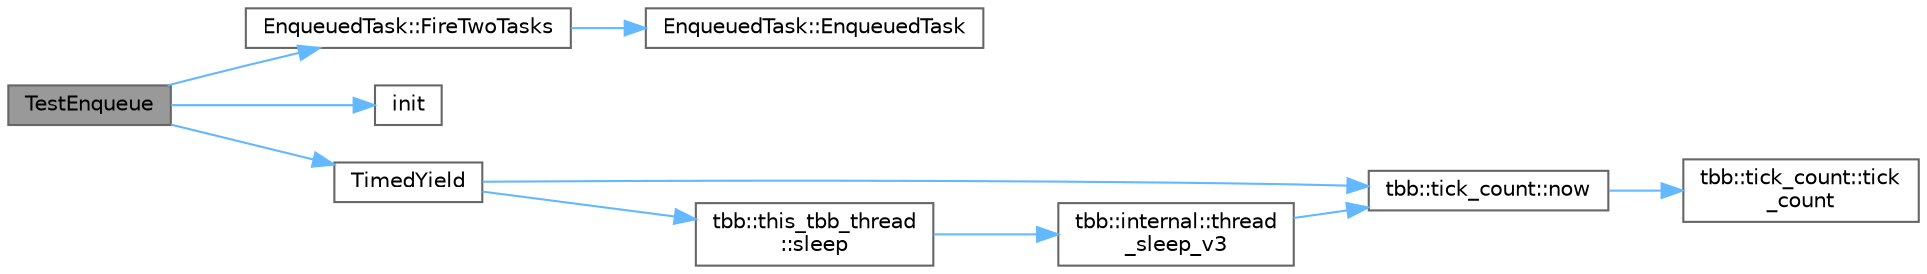 digraph "TestEnqueue"
{
 // LATEX_PDF_SIZE
  bgcolor="transparent";
  edge [fontname=Helvetica,fontsize=10,labelfontname=Helvetica,labelfontsize=10];
  node [fontname=Helvetica,fontsize=10,shape=box,height=0.2,width=0.4];
  rankdir="LR";
  Node1 [id="Node000001",label="TestEnqueue",height=0.2,width=0.4,color="gray40", fillcolor="grey60", style="filled", fontcolor="black",tooltip=" "];
  Node1 -> Node2 [id="edge1_Node000001_Node000002",color="steelblue1",style="solid",tooltip=" "];
  Node2 [id="Node000002",label="EnqueuedTask::FireTwoTasks",height=0.2,width=0.4,color="grey40", fillcolor="white", style="filled",URL="$class_enqueued_task.html#a14a452e405d6737d32aa3a20ebf9e9f6",tooltip=" "];
  Node2 -> Node3 [id="edge2_Node000002_Node000003",color="steelblue1",style="solid",tooltip=" "];
  Node3 [id="Node000003",label="EnqueuedTask::EnqueuedTask",height=0.2,width=0.4,color="grey40", fillcolor="white", style="filled",URL="$class_enqueued_task.html#ab62b69ac81d7540634ee4ab97aa16855",tooltip=" "];
  Node1 -> Node4 [id="edge3_Node000001_Node000004",color="steelblue1",style="solid",tooltip=" "];
  Node4 [id="Node000004",label="init",height=0.2,width=0.4,color="grey40", fillcolor="white", style="filled",URL="$boing_8c.html#a2858154e2009b0e6e616f313177762bc",tooltip=" "];
  Node1 -> Node5 [id="edge4_Node000001_Node000005",color="steelblue1",style="solid",tooltip=" "];
  Node5 [id="Node000005",label="TimedYield",height=0.2,width=0.4,color="grey40", fillcolor="white", style="filled",URL="$test__task__enqueue_8cpp.html#ab5e6e950b263470b3a4806034f2e2973",tooltip=" "];
  Node5 -> Node6 [id="edge5_Node000005_Node000006",color="steelblue1",style="solid",tooltip=" "];
  Node6 [id="Node000006",label="tbb::tick_count::now",height=0.2,width=0.4,color="grey40", fillcolor="white", style="filled",URL="$classtbb_1_1tick__count.html#a74dcecde7431ff4591d7c46fc1d50d7e",tooltip="Return current time."];
  Node6 -> Node7 [id="edge6_Node000006_Node000007",color="steelblue1",style="solid",tooltip=" "];
  Node7 [id="Node000007",label="tbb::tick_count::tick\l_count",height=0.2,width=0.4,color="grey40", fillcolor="white", style="filled",URL="$classtbb_1_1tick__count.html#a9f1daa0b7a4feb800f802b4be1f1e497",tooltip="Construct an absolute timestamp initialized to zero."];
  Node5 -> Node8 [id="edge7_Node000005_Node000008",color="steelblue1",style="solid",tooltip=" "];
  Node8 [id="Node000008",label="tbb::this_tbb_thread\l::sleep",height=0.2,width=0.4,color="grey40", fillcolor="white", style="filled",URL="$namespacetbb_1_1this__tbb__thread.html#affe20a9759de398241700c49a87086ab",tooltip="The current thread blocks at least until the time specified."];
  Node8 -> Node9 [id="edge8_Node000008_Node000009",color="steelblue1",style="solid",tooltip=" "];
  Node9 [id="Node000009",label="tbb::internal::thread\l_sleep_v3",height=0.2,width=0.4,color="grey40", fillcolor="white", style="filled",URL="$namespacetbb_1_1internal.html#ae4d0319f7c4e03cb63e4744873868e4b",tooltip=" "];
  Node9 -> Node6 [id="edge9_Node000009_Node000006",color="steelblue1",style="solid",tooltip=" "];
}
